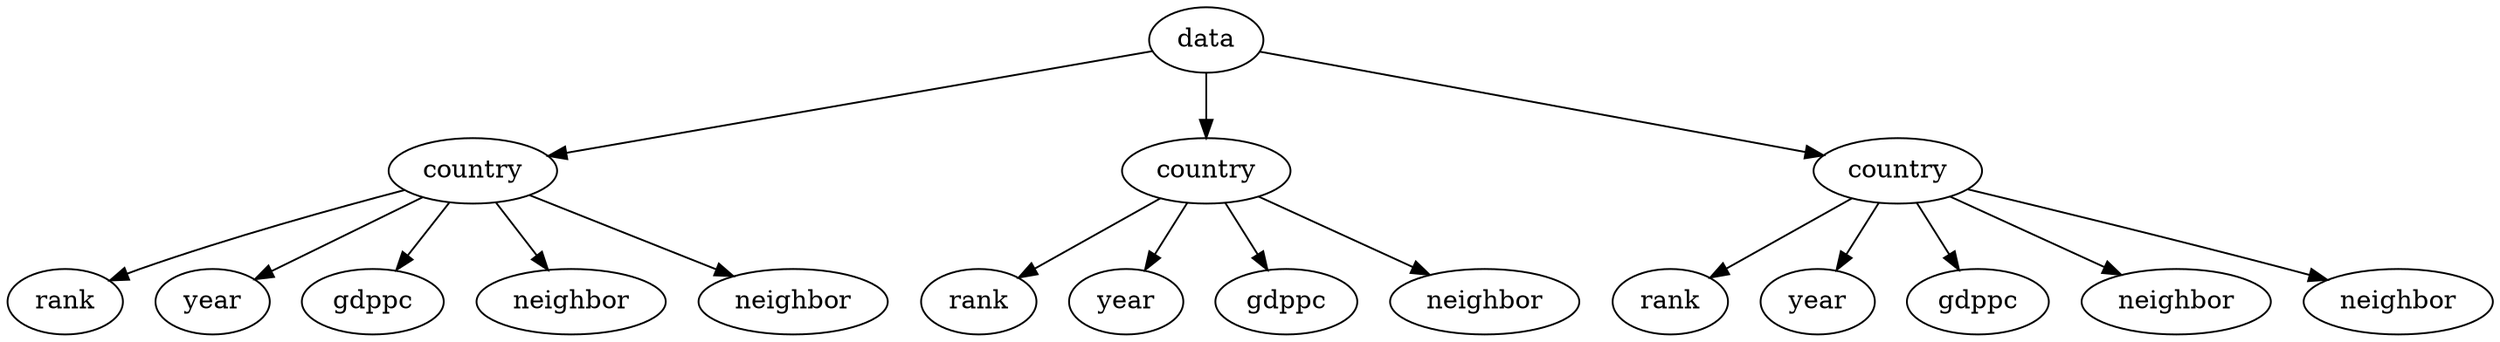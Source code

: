 digraph {
	2995608601528 [label=data]
	2995608601528 -> 2995608601608
	2995608601608 [label=country]
	2995608601608 -> 2995608601688
	2995608601688 [label=rank]
	2995608601608 -> 2995608601768
	2995608601768 [label=year]
	2995608601608 -> 2995608601848
	2995608601848 [label=gdppc]
	2995608601608 -> 2995608601928
	2995608601928 [label=neighbor]
	2995608601608 -> 2995608602008
	2995608602008 [label=neighbor]
	2995608601528 -> 2995608602088
	2995608602088 [label=country]
	2995608602088 -> 2995608602168
	2995608602168 [label=rank]
	2995608602088 -> 2995608602248
	2995608602248 [label=year]
	2995608602088 -> 2995608602328
	2995608602328 [label=gdppc]
	2995608602088 -> 2995608602408
	2995608602408 [label=neighbor]
	2995608601528 -> 2995608602488
	2995608602488 [label=country]
	2995608602488 -> 2995608602568
	2995608602568 [label=rank]
	2995608602488 -> 2995608602648
	2995608602648 [label=year]
	2995608602488 -> 2995608602728
	2995608602728 [label=gdppc]
	2995608602488 -> 2995608602808
	2995608602808 [label=neighbor]
	2995608602488 -> 2995608602968
	2995608602968 [label=neighbor]
}
